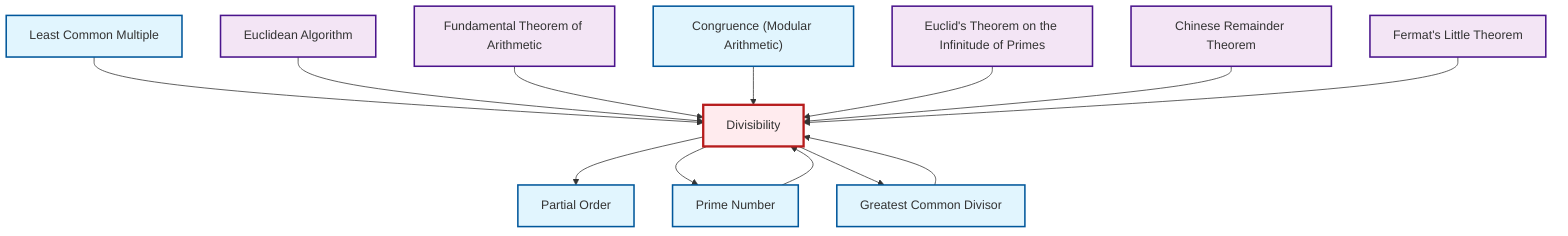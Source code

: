 graph TD
    classDef definition fill:#e1f5fe,stroke:#01579b,stroke-width:2px
    classDef theorem fill:#f3e5f5,stroke:#4a148c,stroke-width:2px
    classDef axiom fill:#fff3e0,stroke:#e65100,stroke-width:2px
    classDef example fill:#e8f5e9,stroke:#1b5e20,stroke-width:2px
    classDef current fill:#ffebee,stroke:#b71c1c,stroke-width:3px
    thm-euclid-infinitude-primes["Euclid's Theorem on the Infinitude of Primes"]:::theorem
    def-lcm["Least Common Multiple"]:::definition
    def-congruence["Congruence (Modular Arithmetic)"]:::definition
    thm-fermat-little["Fermat's Little Theorem"]:::theorem
    def-prime["Prime Number"]:::definition
    def-partial-order["Partial Order"]:::definition
    thm-chinese-remainder["Chinese Remainder Theorem"]:::theorem
    def-divisibility["Divisibility"]:::definition
    def-gcd["Greatest Common Divisor"]:::definition
    thm-euclidean-algorithm["Euclidean Algorithm"]:::theorem
    thm-fundamental-arithmetic["Fundamental Theorem of Arithmetic"]:::theorem
    def-lcm --> def-divisibility
    thm-euclidean-algorithm --> def-divisibility
    thm-fundamental-arithmetic --> def-divisibility
    def-congruence --> def-divisibility
    thm-euclid-infinitude-primes --> def-divisibility
    def-prime --> def-divisibility
    def-divisibility --> def-partial-order
    def-gcd --> def-divisibility
    def-divisibility --> def-prime
    thm-chinese-remainder --> def-divisibility
    def-divisibility --> def-gcd
    thm-fermat-little --> def-divisibility
    class def-divisibility current
